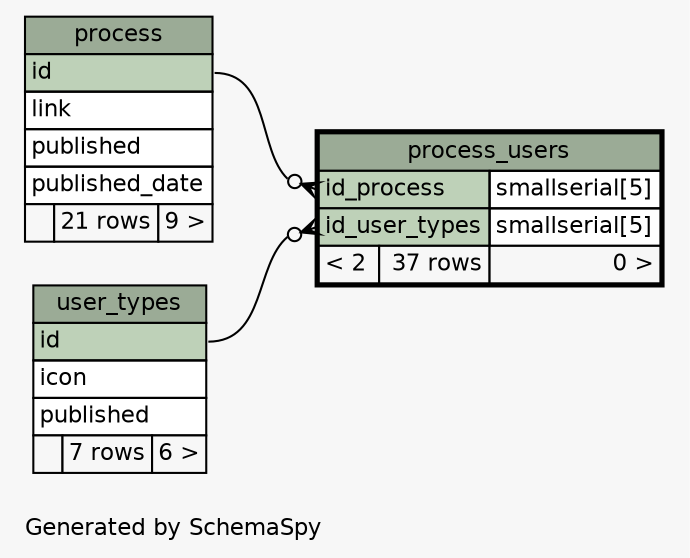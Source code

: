 // dot 2.30.1 on Linux 3.10.0-1127.19.1.el7.x86_64
// SchemaSpy rev 590
digraph "oneDegreeRelationshipsDiagram" {
  graph [
    rankdir="RL"
    bgcolor="#f7f7f7"
    label="\nGenerated by SchemaSpy"
    labeljust="l"
    nodesep="0.18"
    ranksep="0.46"
    fontname="Helvetica"
    fontsize="11"
  ];
  node [
    fontname="Helvetica"
    fontsize="11"
    shape="plaintext"
  ];
  edge [
    arrowsize="0.8"
  ];
  "process_users":"id_process":w -> "process":"id":e [arrowhead=none dir=back arrowtail=crowodot];
  "process_users":"id_user_types":w -> "user_types":"id":e [arrowhead=none dir=back arrowtail=crowodot];
  "process" [
    label=<
    <TABLE BORDER="0" CELLBORDER="1" CELLSPACING="0" BGCOLOR="#ffffff">
      <TR><TD COLSPAN="3" BGCOLOR="#9bab96" ALIGN="CENTER">process</TD></TR>
      <TR><TD PORT="id" COLSPAN="3" BGCOLOR="#bed1b8" ALIGN="LEFT">id</TD></TR>
      <TR><TD PORT="link" COLSPAN="3" ALIGN="LEFT">link</TD></TR>
      <TR><TD PORT="published" COLSPAN="3" ALIGN="LEFT">published</TD></TR>
      <TR><TD PORT="published_date" COLSPAN="3" ALIGN="LEFT">published_date</TD></TR>
      <TR><TD ALIGN="LEFT" BGCOLOR="#f7f7f7">  </TD><TD ALIGN="RIGHT" BGCOLOR="#f7f7f7">21 rows</TD><TD ALIGN="RIGHT" BGCOLOR="#f7f7f7">9 &gt;</TD></TR>
    </TABLE>>
    URL="process.html"
    tooltip="process"
  ];
  "process_users" [
    label=<
    <TABLE BORDER="2" CELLBORDER="1" CELLSPACING="0" BGCOLOR="#ffffff">
      <TR><TD COLSPAN="3" BGCOLOR="#9bab96" ALIGN="CENTER">process_users</TD></TR>
      <TR><TD PORT="id_process" COLSPAN="2" BGCOLOR="#bed1b8" ALIGN="LEFT">id_process</TD><TD PORT="id_process.type" ALIGN="LEFT">smallserial[5]</TD></TR>
      <TR><TD PORT="id_user_types" COLSPAN="2" BGCOLOR="#bed1b8" ALIGN="LEFT">id_user_types</TD><TD PORT="id_user_types.type" ALIGN="LEFT">smallserial[5]</TD></TR>
      <TR><TD ALIGN="LEFT" BGCOLOR="#f7f7f7">&lt; 2</TD><TD ALIGN="RIGHT" BGCOLOR="#f7f7f7">37 rows</TD><TD ALIGN="RIGHT" BGCOLOR="#f7f7f7">0 &gt;</TD></TR>
    </TABLE>>
    URL="process_users.html"
    tooltip="process_users"
  ];
  "user_types" [
    label=<
    <TABLE BORDER="0" CELLBORDER="1" CELLSPACING="0" BGCOLOR="#ffffff">
      <TR><TD COLSPAN="3" BGCOLOR="#9bab96" ALIGN="CENTER">user_types</TD></TR>
      <TR><TD PORT="id" COLSPAN="3" BGCOLOR="#bed1b8" ALIGN="LEFT">id</TD></TR>
      <TR><TD PORT="icon" COLSPAN="3" ALIGN="LEFT">icon</TD></TR>
      <TR><TD PORT="published" COLSPAN="3" ALIGN="LEFT">published</TD></TR>
      <TR><TD ALIGN="LEFT" BGCOLOR="#f7f7f7">  </TD><TD ALIGN="RIGHT" BGCOLOR="#f7f7f7">7 rows</TD><TD ALIGN="RIGHT" BGCOLOR="#f7f7f7">6 &gt;</TD></TR>
    </TABLE>>
    URL="user_types.html"
    tooltip="user_types"
  ];
}
